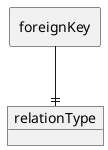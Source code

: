 @startuml
allowmixing
skinparam linetype ortho

rectangle "foreignKey" as p1
object "relationType" as e
p1 --|| e
@enduml